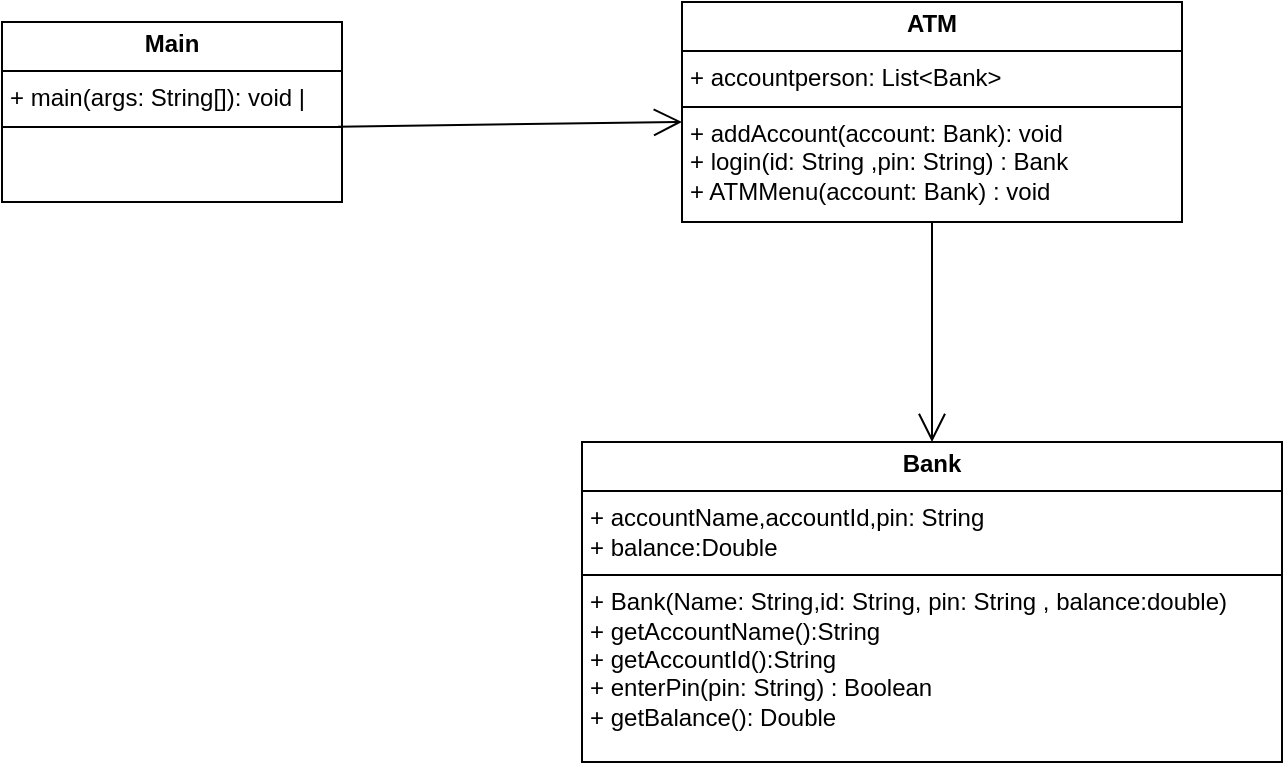 <mxfile version="24.7.17">
  <diagram name="หน้า-1" id="uMl0hEi1NfNodn4zIlji">
    <mxGraphModel dx="842" dy="450" grid="1" gridSize="10" guides="1" tooltips="1" connect="1" arrows="1" fold="1" page="1" pageScale="1" pageWidth="827" pageHeight="1169" math="0" shadow="0">
      <root>
        <mxCell id="0" />
        <mxCell id="1" parent="0" />
        <mxCell id="du3uUBfarEio-ptHBtiT-2" value="&lt;p style=&quot;margin:0px;margin-top:4px;text-align:center;&quot;&gt;&lt;b&gt;Main&lt;/b&gt;&lt;/p&gt;&lt;hr size=&quot;1&quot; style=&quot;border-style:solid;&quot;&gt;&lt;p style=&quot;margin:0px;margin-left:4px;&quot;&gt;+ main(args: String[]): void |&lt;/p&gt;&lt;hr size=&quot;1&quot; style=&quot;border-style:solid;&quot;&gt;&lt;p style=&quot;margin:0px;margin-left:4px;&quot;&gt;&lt;br&gt;&lt;/p&gt;" style="verticalAlign=top;align=left;overflow=fill;html=1;whiteSpace=wrap;" vertex="1" parent="1">
          <mxGeometry x="170" y="50" width="170" height="90" as="geometry" />
        </mxCell>
        <mxCell id="du3uUBfarEio-ptHBtiT-3" value="&lt;p style=&quot;margin:0px;margin-top:4px;text-align:center;&quot;&gt;&lt;b&gt;ATM&lt;/b&gt;&lt;/p&gt;&lt;hr size=&quot;1&quot; style=&quot;border-style:solid;&quot;&gt;&lt;p style=&quot;margin:0px;margin-left:4px;&quot;&gt;+ accountperson&lt;span style=&quot;background-color: initial;&quot;&gt;: List&amp;lt;Bank&amp;gt;&lt;/span&gt;&lt;/p&gt;&lt;hr size=&quot;1&quot; style=&quot;border-style:solid;&quot;&gt;&lt;p style=&quot;margin:0px;margin-left:4px;&quot;&gt;+ addAccount(account: Bank): void&lt;/p&gt;&lt;p style=&quot;margin:0px;margin-left:4px;&quot;&gt;+ login(id: String ,pin: String) : Bank&lt;/p&gt;&lt;p style=&quot;margin:0px;margin-left:4px;&quot;&gt;+ ATMMenu(account: Bank) : void&lt;/p&gt;" style="verticalAlign=top;align=left;overflow=fill;html=1;whiteSpace=wrap;" vertex="1" parent="1">
          <mxGeometry x="510" y="40" width="250" height="110" as="geometry" />
        </mxCell>
        <mxCell id="du3uUBfarEio-ptHBtiT-4" value="&lt;p style=&quot;margin:0px;margin-top:4px;text-align:center;&quot;&gt;&lt;b&gt;Bank&lt;/b&gt;&lt;/p&gt;&lt;hr size=&quot;1&quot; style=&quot;border-style:solid;&quot;&gt;&lt;p style=&quot;margin:0px;margin-left:4px;&quot;&gt;+ accountName,accountId,pin: String&lt;/p&gt;&lt;p style=&quot;margin:0px;margin-left:4px;&quot;&gt;+ balance:Double&lt;/p&gt;&lt;hr size=&quot;1&quot; style=&quot;border-style:solid;&quot;&gt;&lt;p style=&quot;margin:0px;margin-left:4px;&quot;&gt;+ Bank(Name: String,id: String, pin: String , balance:double)&amp;nbsp;&lt;/p&gt;&lt;p style=&quot;margin:0px;margin-left:4px;&quot;&gt;+ getAccountName():String&lt;/p&gt;&lt;p style=&quot;margin:0px;margin-left:4px;&quot;&gt;+ getAccountId():String&lt;/p&gt;&lt;p style=&quot;margin:0px;margin-left:4px;&quot;&gt;+ enterPin(pin: String) : Boolean&lt;/p&gt;&lt;p style=&quot;margin:0px;margin-left:4px;&quot;&gt;+ getBalance(): Double&lt;/p&gt;&lt;p style=&quot;margin:0px;margin-left:4px;&quot;&gt;&lt;br&gt;&lt;/p&gt;" style="verticalAlign=top;align=left;overflow=fill;html=1;whiteSpace=wrap;" vertex="1" parent="1">
          <mxGeometry x="460" y="260" width="350" height="160" as="geometry" />
        </mxCell>
        <mxCell id="du3uUBfarEio-ptHBtiT-5" value="" style="endArrow=open;endFill=1;endSize=12;html=1;rounded=0;entryX=0;entryY=0.545;entryDx=0;entryDy=0;entryPerimeter=0;exitX=0.988;exitY=0.582;exitDx=0;exitDy=0;exitPerimeter=0;" edge="1" parent="1" source="du3uUBfarEio-ptHBtiT-2" target="du3uUBfarEio-ptHBtiT-3">
          <mxGeometry width="160" relative="1" as="geometry">
            <mxPoint x="340" y="100" as="sourcePoint" />
            <mxPoint x="500" y="100" as="targetPoint" />
          </mxGeometry>
        </mxCell>
        <mxCell id="du3uUBfarEio-ptHBtiT-6" value="" style="endArrow=open;endFill=1;endSize=12;html=1;rounded=0;entryX=0.5;entryY=0;entryDx=0;entryDy=0;exitX=0.5;exitY=1;exitDx=0;exitDy=0;" edge="1" parent="1" source="du3uUBfarEio-ptHBtiT-3" target="du3uUBfarEio-ptHBtiT-4">
          <mxGeometry width="160" relative="1" as="geometry">
            <mxPoint x="480" y="210" as="sourcePoint" />
            <mxPoint x="640" y="210" as="targetPoint" />
          </mxGeometry>
        </mxCell>
      </root>
    </mxGraphModel>
  </diagram>
</mxfile>
